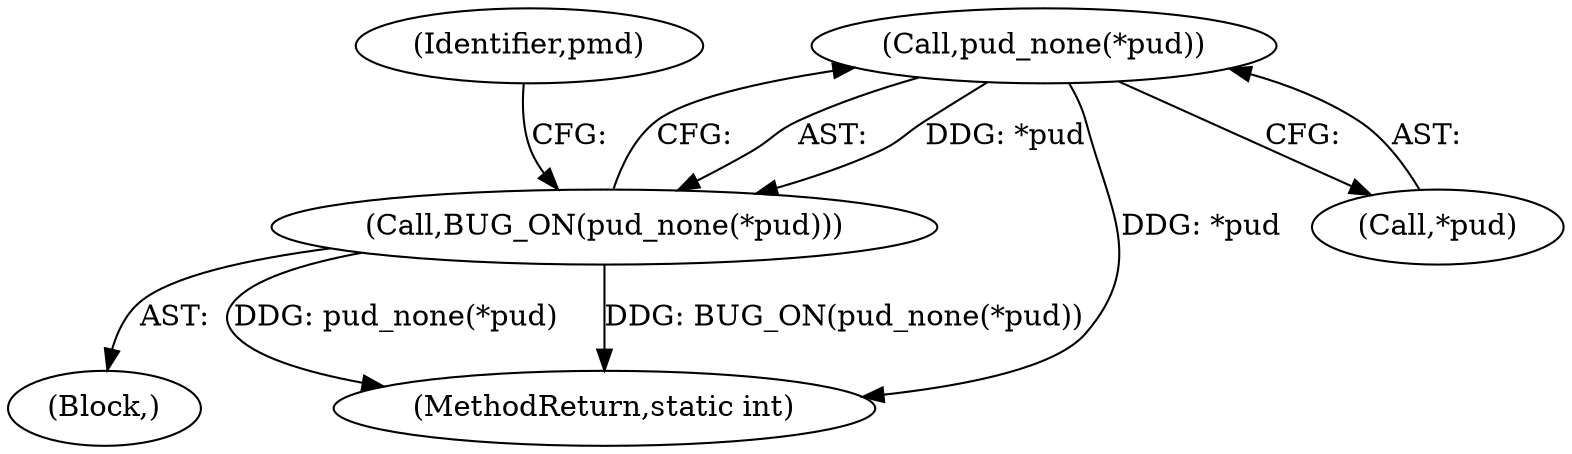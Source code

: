 digraph "0_linux_6b3a707736301c2128ca85ce85fb13f60b5e350a_6@pointer" {
"1000159" [label="(Call,pud_none(*pud))"];
"1000158" [label="(Call,BUG_ON(pud_none(*pud)))"];
"1000108" [label="(Block,)"];
"1000158" [label="(Call,BUG_ON(pud_none(*pud)))"];
"1000163" [label="(Identifier,pmd)"];
"1000159" [label="(Call,pud_none(*pud))"];
"1000160" [label="(Call,*pud)"];
"1000255" [label="(MethodReturn,static int)"];
"1000159" -> "1000158"  [label="AST: "];
"1000159" -> "1000160"  [label="CFG: "];
"1000160" -> "1000159"  [label="AST: "];
"1000158" -> "1000159"  [label="CFG: "];
"1000159" -> "1000255"  [label="DDG: *pud"];
"1000159" -> "1000158"  [label="DDG: *pud"];
"1000158" -> "1000108"  [label="AST: "];
"1000163" -> "1000158"  [label="CFG: "];
"1000158" -> "1000255"  [label="DDG: pud_none(*pud)"];
"1000158" -> "1000255"  [label="DDG: BUG_ON(pud_none(*pud))"];
}
